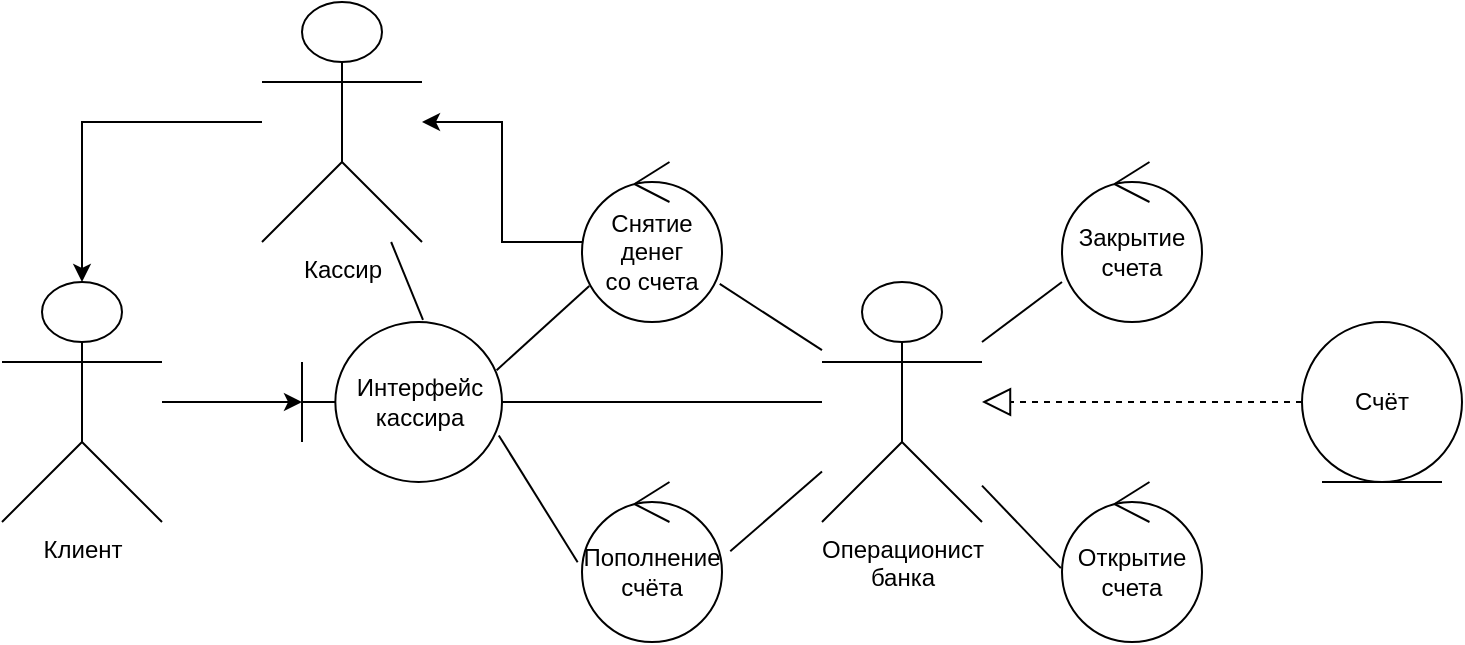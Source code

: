 <mxfile version="20.8.23" type="github">
  <diagram name="Страница 1" id="e0riKcz3EJ9HqaCx23IU">
    <mxGraphModel dx="1509" dy="838" grid="1" gridSize="10" guides="1" tooltips="1" connect="1" arrows="1" fold="1" page="1" pageScale="1" pageWidth="827" pageHeight="1169" math="0" shadow="0">
      <root>
        <mxCell id="0" />
        <mxCell id="1" parent="0" />
        <mxCell id="-jDBl9v7VWz0XHDINQXF-17" value="" style="edgeStyle=orthogonalEdgeStyle;rounded=0;orthogonalLoop=1;jettySize=auto;html=1;" edge="1" parent="1" source="-jDBl9v7VWz0XHDINQXF-6" target="-jDBl9v7VWz0XHDINQXF-16">
          <mxGeometry relative="1" as="geometry" />
        </mxCell>
        <mxCell id="-jDBl9v7VWz0XHDINQXF-6" value="Клиент" style="shape=umlActor;verticalLabelPosition=bottom;verticalAlign=top;html=1;outlineConnect=0;" vertex="1" parent="1">
          <mxGeometry x="70" y="460" width="80" height="120" as="geometry" />
        </mxCell>
        <mxCell id="-jDBl9v7VWz0XHDINQXF-8" value="Счёт" style="ellipse;shape=umlEntity;whiteSpace=wrap;html=1;" vertex="1" parent="1">
          <mxGeometry x="720" y="480" width="80" height="80" as="geometry" />
        </mxCell>
        <mxCell id="-jDBl9v7VWz0XHDINQXF-10" value="Операционист&lt;br&gt;банка" style="shape=umlActor;verticalLabelPosition=bottom;verticalAlign=top;html=1;" vertex="1" parent="1">
          <mxGeometry x="480" y="460" width="80" height="120" as="geometry" />
        </mxCell>
        <mxCell id="-jDBl9v7VWz0XHDINQXF-37" style="edgeStyle=orthogonalEdgeStyle;rounded=0;orthogonalLoop=1;jettySize=auto;html=1;entryX=0.5;entryY=0;entryDx=0;entryDy=0;entryPerimeter=0;" edge="1" parent="1" source="-jDBl9v7VWz0XHDINQXF-11" target="-jDBl9v7VWz0XHDINQXF-6">
          <mxGeometry relative="1" as="geometry" />
        </mxCell>
        <mxCell id="-jDBl9v7VWz0XHDINQXF-11" value="Кассир" style="shape=umlActor;verticalLabelPosition=bottom;verticalAlign=top;html=1;" vertex="1" parent="1">
          <mxGeometry x="200" y="320" width="80" height="120" as="geometry" />
        </mxCell>
        <mxCell id="-jDBl9v7VWz0XHDINQXF-14" value="Открытие&lt;br&gt;счета" style="ellipse;shape=umlControl;whiteSpace=wrap;html=1;" vertex="1" parent="1">
          <mxGeometry x="600" y="560" width="70" height="80" as="geometry" />
        </mxCell>
        <mxCell id="-jDBl9v7VWz0XHDINQXF-16" value="Интерфейс&lt;br&gt;кассира" style="shape=umlBoundary;whiteSpace=wrap;html=1;" vertex="1" parent="1">
          <mxGeometry x="220" y="480" width="100" height="80" as="geometry" />
        </mxCell>
        <mxCell id="-jDBl9v7VWz0XHDINQXF-38" style="edgeStyle=orthogonalEdgeStyle;rounded=0;orthogonalLoop=1;jettySize=auto;html=1;" edge="1" parent="1" source="-jDBl9v7VWz0XHDINQXF-19" target="-jDBl9v7VWz0XHDINQXF-11">
          <mxGeometry relative="1" as="geometry" />
        </mxCell>
        <mxCell id="-jDBl9v7VWz0XHDINQXF-19" value="Снятие&lt;br&gt;денег&lt;br&gt;со счета" style="ellipse;shape=umlControl;whiteSpace=wrap;html=1;" vertex="1" parent="1">
          <mxGeometry x="360" y="400" width="70" height="80" as="geometry" />
        </mxCell>
        <mxCell id="-jDBl9v7VWz0XHDINQXF-20" value="Закрытие счета" style="ellipse;shape=umlControl;whiteSpace=wrap;html=1;" vertex="1" parent="1">
          <mxGeometry x="600" y="400" width="70" height="80" as="geometry" />
        </mxCell>
        <mxCell id="-jDBl9v7VWz0XHDINQXF-26" value="" style="endArrow=none;html=1;rounded=0;exitX=0.973;exitY=0.301;exitDx=0;exitDy=0;exitPerimeter=0;entryX=0.052;entryY=0.775;entryDx=0;entryDy=0;entryPerimeter=0;" edge="1" parent="1" source="-jDBl9v7VWz0XHDINQXF-16" target="-jDBl9v7VWz0XHDINQXF-19">
          <mxGeometry width="50" height="50" relative="1" as="geometry">
            <mxPoint x="510" y="540" as="sourcePoint" />
            <mxPoint x="360" y="470" as="targetPoint" />
          </mxGeometry>
        </mxCell>
        <mxCell id="-jDBl9v7VWz0XHDINQXF-27" value="" style="endArrow=none;html=1;rounded=0;exitX=1;exitY=0.5;exitDx=0;exitDy=0;exitPerimeter=0;" edge="1" parent="1" source="-jDBl9v7VWz0XHDINQXF-16" target="-jDBl9v7VWz0XHDINQXF-10">
          <mxGeometry width="50" height="50" relative="1" as="geometry">
            <mxPoint x="307" y="550" as="sourcePoint" />
            <mxPoint x="380" y="580" as="targetPoint" />
          </mxGeometry>
        </mxCell>
        <mxCell id="-jDBl9v7VWz0XHDINQXF-28" value="Пополнение&lt;br&gt;счёта" style="ellipse;shape=umlControl;whiteSpace=wrap;html=1;" vertex="1" parent="1">
          <mxGeometry x="360" y="560" width="70" height="80" as="geometry" />
        </mxCell>
        <mxCell id="-jDBl9v7VWz0XHDINQXF-29" value="" style="endArrow=none;html=1;rounded=0;exitX=0.984;exitY=0.709;exitDx=0;exitDy=0;exitPerimeter=0;entryX=-0.031;entryY=0.502;entryDx=0;entryDy=0;entryPerimeter=0;" edge="1" parent="1" source="-jDBl9v7VWz0XHDINQXF-16" target="-jDBl9v7VWz0XHDINQXF-28">
          <mxGeometry width="50" height="50" relative="1" as="geometry">
            <mxPoint x="510" y="540" as="sourcePoint" />
            <mxPoint x="560" y="490" as="targetPoint" />
          </mxGeometry>
        </mxCell>
        <mxCell id="-jDBl9v7VWz0XHDINQXF-31" value="" style="endArrow=none;html=1;rounded=0;entryX=1.059;entryY=0.433;entryDx=0;entryDy=0;entryPerimeter=0;" edge="1" parent="1" source="-jDBl9v7VWz0XHDINQXF-10" target="-jDBl9v7VWz0XHDINQXF-28">
          <mxGeometry width="50" height="50" relative="1" as="geometry">
            <mxPoint x="510" y="540" as="sourcePoint" />
            <mxPoint x="560" y="490" as="targetPoint" />
          </mxGeometry>
        </mxCell>
        <mxCell id="-jDBl9v7VWz0XHDINQXF-32" value="" style="endArrow=none;html=1;rounded=0;entryX=0.984;entryY=0.762;entryDx=0;entryDy=0;entryPerimeter=0;" edge="1" parent="1" source="-jDBl9v7VWz0XHDINQXF-10" target="-jDBl9v7VWz0XHDINQXF-19">
          <mxGeometry width="50" height="50" relative="1" as="geometry">
            <mxPoint x="510" y="540" as="sourcePoint" />
            <mxPoint x="560" y="490" as="targetPoint" />
          </mxGeometry>
        </mxCell>
        <mxCell id="-jDBl9v7VWz0XHDINQXF-33" value="" style="endArrow=none;html=1;rounded=0;exitX=0;exitY=0.75;exitDx=0;exitDy=0;exitPerimeter=0;" edge="1" parent="1" source="-jDBl9v7VWz0XHDINQXF-20" target="-jDBl9v7VWz0XHDINQXF-10">
          <mxGeometry width="50" height="50" relative="1" as="geometry">
            <mxPoint x="510" y="640" as="sourcePoint" />
            <mxPoint x="540" y="630" as="targetPoint" />
          </mxGeometry>
        </mxCell>
        <mxCell id="-jDBl9v7VWz0XHDINQXF-34" value="" style="endArrow=none;html=1;rounded=0;entryX=-0.008;entryY=0.538;entryDx=0;entryDy=0;entryPerimeter=0;" edge="1" parent="1" source="-jDBl9v7VWz0XHDINQXF-10" target="-jDBl9v7VWz0XHDINQXF-14">
          <mxGeometry width="50" height="50" relative="1" as="geometry">
            <mxPoint x="510" y="640" as="sourcePoint" />
            <mxPoint x="560" y="590" as="targetPoint" />
          </mxGeometry>
        </mxCell>
        <mxCell id="-jDBl9v7VWz0XHDINQXF-35" value="" style="endArrow=none;html=1;rounded=0;entryX=0.605;entryY=-0.014;entryDx=0;entryDy=0;entryPerimeter=0;" edge="1" parent="1" source="-jDBl9v7VWz0XHDINQXF-11" target="-jDBl9v7VWz0XHDINQXF-16">
          <mxGeometry width="50" height="50" relative="1" as="geometry">
            <mxPoint x="180" y="450" as="sourcePoint" />
            <mxPoint x="280" y="610" as="targetPoint" />
          </mxGeometry>
        </mxCell>
        <mxCell id="-jDBl9v7VWz0XHDINQXF-39" value="" style="endArrow=block;dashed=1;endFill=0;endSize=12;html=1;rounded=0;exitX=0;exitY=0.5;exitDx=0;exitDy=0;" edge="1" parent="1" source="-jDBl9v7VWz0XHDINQXF-8" target="-jDBl9v7VWz0XHDINQXF-10">
          <mxGeometry width="160" relative="1" as="geometry">
            <mxPoint x="460" y="620" as="sourcePoint" />
            <mxPoint x="620" y="620" as="targetPoint" />
          </mxGeometry>
        </mxCell>
      </root>
    </mxGraphModel>
  </diagram>
</mxfile>
